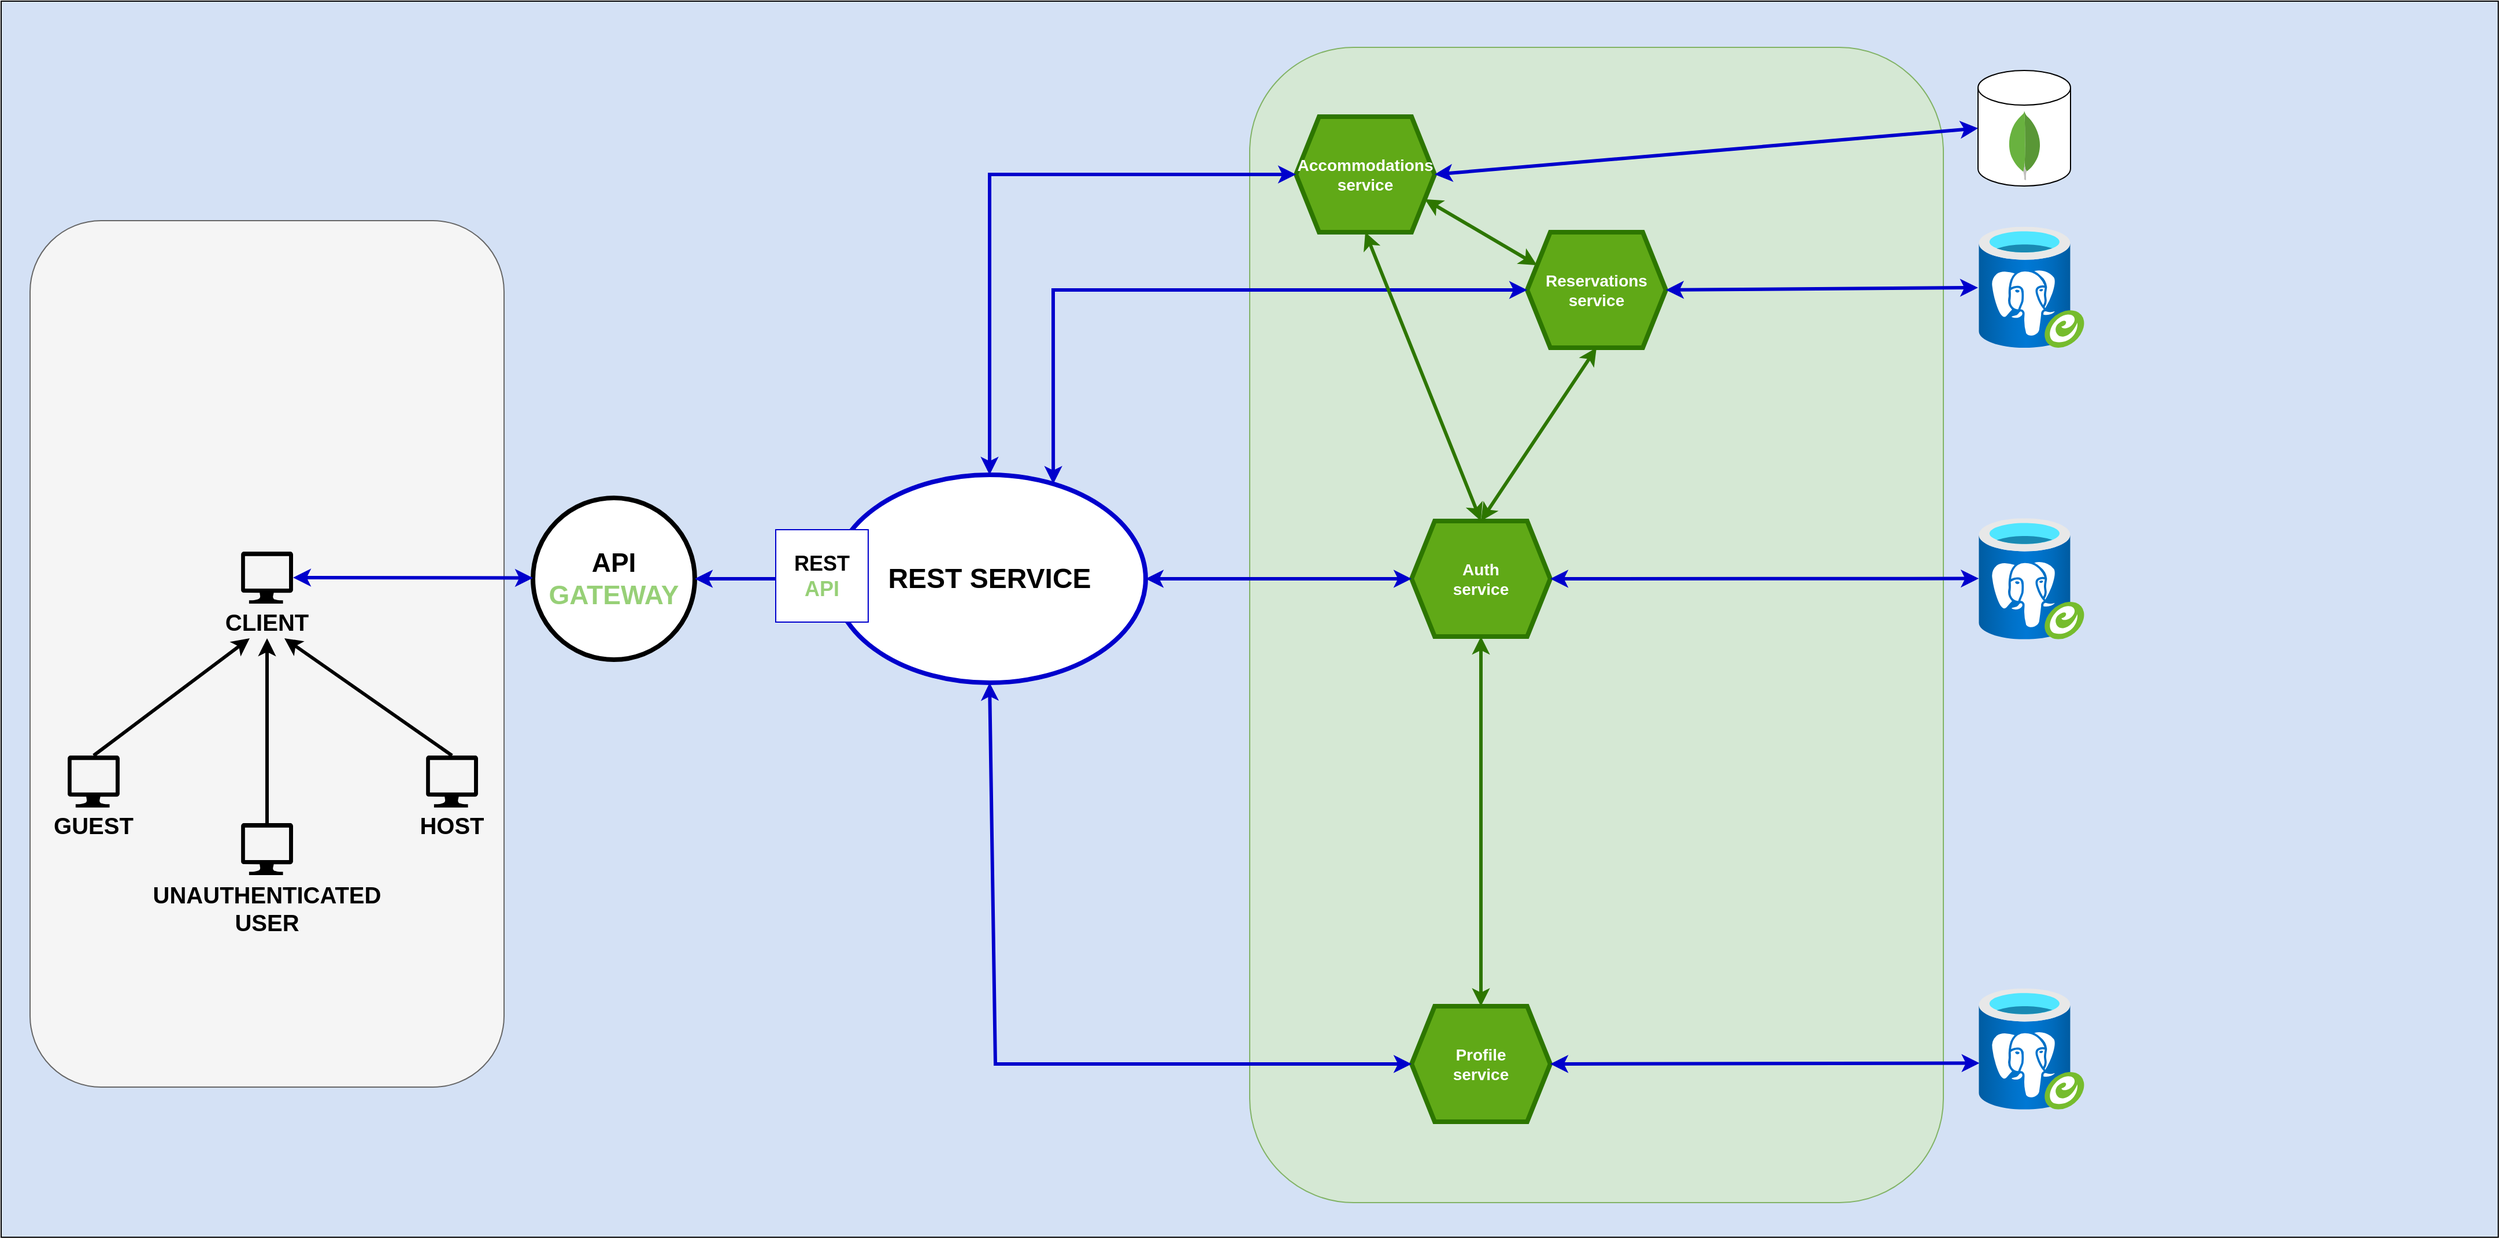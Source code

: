<mxfile version="22.0.2" type="device">
  <diagram name="Page-1" id="aZqTcHWdBRNuJLzUG_dm">
    <mxGraphModel dx="2846" dy="1505" grid="1" gridSize="10" guides="1" tooltips="1" connect="1" arrows="1" fold="1" page="1" pageScale="1" pageWidth="850" pageHeight="1100" math="0" shadow="0">
      <root>
        <mxCell id="0" />
        <mxCell id="1" parent="0" />
        <mxCell id="zURRKgwcUh4T0i38kErL-66" value="" style="rounded=0;whiteSpace=wrap;html=1;fillColor=#D4E1F5;" vertex="1" parent="1">
          <mxGeometry x="-10" y="10" width="2160" height="1070" as="geometry" />
        </mxCell>
        <mxCell id="zURRKgwcUh4T0i38kErL-105" value="" style="rounded=1;whiteSpace=wrap;html=1;fillColor=#f5f5f5;strokeColor=#666666;fontColor=#333333;" vertex="1" parent="1">
          <mxGeometry x="15" y="200" width="410" height="750" as="geometry" />
        </mxCell>
        <mxCell id="zURRKgwcUh4T0i38kErL-88" value="" style="rounded=1;whiteSpace=wrap;html=1;fillColor=#d5e8d4;strokeColor=#82b366;" vertex="1" parent="1">
          <mxGeometry x="1070" y="50" width="600" height="1000" as="geometry" />
        </mxCell>
        <mxCell id="zURRKgwcUh4T0i38kErL-3" value="" style="verticalLabelPosition=bottom;html=1;verticalAlign=top;align=center;strokeColor=none;fillColor=#000000;shape=mxgraph.azure.computer;pointerEvents=1;" vertex="1" parent="1">
          <mxGeometry x="197.5" y="486.5" width="45" height="45" as="geometry" />
        </mxCell>
        <mxCell id="zURRKgwcUh4T0i38kErL-11" value="Accommodations&lt;br style=&quot;font-size: 14px;&quot;&gt;service" style="shape=hexagon;perimeter=hexagonPerimeter2;whiteSpace=wrap;html=1;fixedSize=1;fillColor=#60a917;strokeColor=#2D7600;fontColor=#ffffff;strokeWidth=4;fontSize=14;fontStyle=1" vertex="1" parent="1">
          <mxGeometry x="1110" y="110" width="120" height="100" as="geometry" />
        </mxCell>
        <mxCell id="zURRKgwcUh4T0i38kErL-12" value="Auth&lt;br&gt;service" style="shape=hexagon;perimeter=hexagonPerimeter2;whiteSpace=wrap;html=1;fixedSize=1;fillColor=#60a917;strokeColor=#2D7600;fontColor=#ffffff;strokeWidth=4;fontSize=14;fontStyle=1" vertex="1" parent="1">
          <mxGeometry x="1210" y="460" width="120" height="100" as="geometry" />
        </mxCell>
        <mxCell id="zURRKgwcUh4T0i38kErL-43" value="Reservations&lt;br style=&quot;font-size: 14px;&quot;&gt;service" style="shape=hexagon;perimeter=hexagonPerimeter2;whiteSpace=wrap;html=1;fixedSize=1;fillColor=#60a917;strokeColor=#2D7600;fontColor=#ffffff;strokeWidth=4;fontSize=14;fontStyle=1" vertex="1" parent="1">
          <mxGeometry x="1310" y="210" width="120" height="100" as="geometry" />
        </mxCell>
        <mxCell id="zURRKgwcUh4T0i38kErL-45" value="Profile&lt;br style=&quot;font-size: 14px;&quot;&gt;service" style="shape=hexagon;perimeter=hexagonPerimeter2;whiteSpace=wrap;html=1;fixedSize=1;fillColor=#60a917;strokeColor=#2D7600;fontColor=#ffffff;strokeWidth=4;fontSize=14;fontStyle=1" vertex="1" parent="1">
          <mxGeometry x="1210" y="880" width="120" height="100" as="geometry" />
        </mxCell>
        <mxCell id="zURRKgwcUh4T0i38kErL-67" value="&lt;font style=&quot;font-size: 23px;&quot;&gt;&lt;b&gt;API&lt;br&gt;&lt;font color=&quot;#97d077&quot;&gt;GATEWAY&lt;/font&gt;&lt;br&gt;&lt;/b&gt;&lt;/font&gt;" style="ellipse;whiteSpace=wrap;html=1;aspect=fixed;strokeWidth=4;" vertex="1" parent="1">
          <mxGeometry x="450" y="440" width="140" height="140" as="geometry" />
        </mxCell>
        <mxCell id="zURRKgwcUh4T0i38kErL-71" value="" style="endArrow=classic;html=1;rounded=0;entryX=0;entryY=0.5;entryDx=0;entryDy=0;strokeWidth=3;exitX=0.5;exitY=0;exitDx=0;exitDy=0;strokeColor=#0000CC;startArrow=classic;startFill=1;" edge="1" parent="1" source="zURRKgwcUh4T0i38kErL-76" target="zURRKgwcUh4T0i38kErL-11">
          <mxGeometry width="50" height="50" relative="1" as="geometry">
            <mxPoint x="825" y="390.0" as="sourcePoint" />
            <mxPoint x="1040.3" y="240.0" as="targetPoint" />
            <Array as="points">
              <mxPoint x="845" y="160" />
            </Array>
          </mxGeometry>
        </mxCell>
        <mxCell id="zURRKgwcUh4T0i38kErL-72" value="" style="endArrow=classic;html=1;rounded=0;entryX=0;entryY=0.5;entryDx=0;entryDy=0;strokeWidth=3;exitX=0.704;exitY=0.044;exitDx=0;exitDy=0;exitPerimeter=0;strokeColor=#0000CC;startArrow=classic;startFill=1;" edge="1" parent="1" source="zURRKgwcUh4T0i38kErL-76" target="zURRKgwcUh4T0i38kErL-43">
          <mxGeometry width="50" height="50" relative="1" as="geometry">
            <mxPoint x="888.92" y="390.32" as="sourcePoint" />
            <mxPoint x="1200" y="270" as="targetPoint" />
            <Array as="points">
              <mxPoint x="900" y="260" />
            </Array>
          </mxGeometry>
        </mxCell>
        <mxCell id="zURRKgwcUh4T0i38kErL-73" value="" style="endArrow=classic;html=1;rounded=0;strokeWidth=3;exitX=1;exitY=0.5;exitDx=0;exitDy=0;entryX=0;entryY=0.5;entryDx=0;entryDy=0;strokeColor=#0000CC;startArrow=classic;startFill=1;" edge="1" parent="1" source="zURRKgwcUh4T0i38kErL-76" target="zURRKgwcUh4T0i38kErL-12">
          <mxGeometry width="50" height="50" relative="1" as="geometry">
            <mxPoint x="901.053" y="505.789" as="sourcePoint" />
            <mxPoint x="1580" y="530" as="targetPoint" />
          </mxGeometry>
        </mxCell>
        <mxCell id="zURRKgwcUh4T0i38kErL-76" value="&lt;b style=&quot;border-color: var(--border-color); font-size: 24px;&quot;&gt;REST SERVICE&lt;/b&gt;" style="ellipse;whiteSpace=wrap;html=1;strokeWidth=4;strokeColor=#0000CC;" vertex="1" parent="1">
          <mxGeometry x="710" y="420" width="270" height="180" as="geometry" />
        </mxCell>
        <mxCell id="zURRKgwcUh4T0i38kErL-80" value="" style="endArrow=classic;html=1;rounded=0;entryX=0;entryY=0.5;entryDx=0;entryDy=0;strokeWidth=3;exitX=0.5;exitY=1;exitDx=0;exitDy=0;strokeColor=#0000CC;startArrow=classic;startFill=1;" edge="1" parent="1" source="zURRKgwcUh4T0i38kErL-76" target="zURRKgwcUh4T0i38kErL-45">
          <mxGeometry width="50" height="50" relative="1" as="geometry">
            <mxPoint x="808" y="747" as="sourcePoint" />
            <mxPoint x="1210" y="690" as="targetPoint" />
            <Array as="points">
              <mxPoint x="850" y="930" />
            </Array>
          </mxGeometry>
        </mxCell>
        <mxCell id="zURRKgwcUh4T0i38kErL-82" value="" style="endArrow=classic;html=1;rounded=0;exitX=0.5;exitY=1;exitDx=0;exitDy=0;entryX=0.5;entryY=0;entryDx=0;entryDy=0;strokeWidth=3;strokeColor=#2D7600;fillColor=#60a917;startArrow=classic;startFill=1;endFill=1;" edge="1" parent="1" source="zURRKgwcUh4T0i38kErL-11" target="zURRKgwcUh4T0i38kErL-12">
          <mxGeometry width="50" height="50" relative="1" as="geometry">
            <mxPoint x="1160" y="230" as="sourcePoint" />
            <mxPoint x="1260" y="450" as="targetPoint" />
          </mxGeometry>
        </mxCell>
        <mxCell id="zURRKgwcUh4T0i38kErL-83" value="" style="endArrow=classic;html=1;rounded=0;exitX=1;exitY=0.75;exitDx=0;exitDy=0;entryX=0;entryY=0.25;entryDx=0;entryDy=0;strokeWidth=3;strokeColor=#2D7600;fillColor=#60a917;startArrow=classic;startFill=1;endFill=1;" edge="1" parent="1" source="zURRKgwcUh4T0i38kErL-11" target="zURRKgwcUh4T0i38kErL-43">
          <mxGeometry width="50" height="50" relative="1" as="geometry">
            <mxPoint x="1230" y="180" as="sourcePoint" />
            <mxPoint x="1330" y="400" as="targetPoint" />
          </mxGeometry>
        </mxCell>
        <mxCell id="zURRKgwcUh4T0i38kErL-84" value="" style="endArrow=classic;html=1;rounded=0;exitX=0.5;exitY=1;exitDx=0;exitDy=0;entryX=0.5;entryY=0;entryDx=0;entryDy=0;strokeWidth=3;strokeColor=#2D7600;fillColor=#60a917;startArrow=classic;startFill=1;endFill=1;" edge="1" parent="1" source="zURRKgwcUh4T0i38kErL-43" target="zURRKgwcUh4T0i38kErL-12">
          <mxGeometry width="50" height="50" relative="1" as="geometry">
            <mxPoint x="1360" y="380" as="sourcePoint" />
            <mxPoint x="1460" y="600" as="targetPoint" />
          </mxGeometry>
        </mxCell>
        <mxCell id="zURRKgwcUh4T0i38kErL-87" value="" style="endArrow=classic;html=1;rounded=0;exitX=0.5;exitY=1;exitDx=0;exitDy=0;entryX=0.5;entryY=0;entryDx=0;entryDy=0;strokeWidth=3;strokeColor=#2D7600;fillColor=#60a917;startArrow=classic;startFill=1;endFill=1;" edge="1" parent="1" source="zURRKgwcUh4T0i38kErL-12" target="zURRKgwcUh4T0i38kErL-45">
          <mxGeometry width="50" height="50" relative="1" as="geometry">
            <mxPoint x="1190" y="600" as="sourcePoint" />
            <mxPoint x="1290" y="820" as="targetPoint" />
          </mxGeometry>
        </mxCell>
        <mxCell id="zURRKgwcUh4T0i38kErL-89" value="&lt;font style=&quot;font-size: 20px;&quot;&gt;&lt;b&gt;CLIENT&lt;/b&gt;&lt;/font&gt;" style="text;html=1;strokeColor=none;fillColor=none;align=center;verticalAlign=middle;whiteSpace=wrap;rounded=0;" vertex="1" parent="1">
          <mxGeometry x="190" y="531.5" width="60" height="30" as="geometry" />
        </mxCell>
        <mxCell id="zURRKgwcUh4T0i38kErL-90" value="" style="endArrow=classic;html=1;rounded=0;strokeWidth=3;entryX=0;entryY=0.5;entryDx=0;entryDy=0;strokeColor=#0000CC;startArrow=classic;startFill=1;exitX=1;exitY=0.5;exitDx=0;exitDy=0;" edge="1" parent="1" source="zURRKgwcUh4T0i38kErL-67" target="zURRKgwcUh4T0i38kErL-76">
          <mxGeometry width="50" height="50" relative="1" as="geometry">
            <mxPoint x="590" y="350" as="sourcePoint" />
            <mxPoint x="720" y="350" as="targetPoint" />
          </mxGeometry>
        </mxCell>
        <mxCell id="zURRKgwcUh4T0i38kErL-70" value="&lt;font style=&quot;font-size: 18px;&quot;&gt;&lt;b&gt;REST &lt;font color=&quot;#97d077&quot;&gt;API&lt;/font&gt;&lt;/b&gt;&lt;/font&gt;" style="whiteSpace=wrap;html=1;aspect=fixed;strokeColor=#0000CC;" vertex="1" parent="1">
          <mxGeometry x="660" y="467.5" width="80" height="80" as="geometry" />
        </mxCell>
        <mxCell id="zURRKgwcUh4T0i38kErL-91" value="" style="verticalLabelPosition=bottom;html=1;verticalAlign=top;align=center;strokeColor=none;fillColor=#000000;shape=mxgraph.azure.computer;pointerEvents=1;" vertex="1" parent="1">
          <mxGeometry x="47.5" y="663" width="45" height="45" as="geometry" />
        </mxCell>
        <mxCell id="zURRKgwcUh4T0i38kErL-92" value="&lt;font style=&quot;font-size: 20px;&quot;&gt;&lt;b&gt;GUEST&lt;/b&gt;&lt;/font&gt;" style="text;html=1;strokeColor=none;fillColor=none;align=center;verticalAlign=middle;whiteSpace=wrap;rounded=0;" vertex="1" parent="1">
          <mxGeometry x="40" y="708" width="60" height="30" as="geometry" />
        </mxCell>
        <mxCell id="zURRKgwcUh4T0i38kErL-93" value="" style="verticalLabelPosition=bottom;html=1;verticalAlign=top;align=center;strokeColor=none;fillColor=#000000;shape=mxgraph.azure.computer;pointerEvents=1;" vertex="1" parent="1">
          <mxGeometry x="357.5" y="663" width="45" height="45" as="geometry" />
        </mxCell>
        <mxCell id="zURRKgwcUh4T0i38kErL-94" value="&lt;font style=&quot;font-size: 20px;&quot;&gt;&lt;b&gt;HOST&lt;/b&gt;&lt;/font&gt;" style="text;html=1;strokeColor=none;fillColor=none;align=center;verticalAlign=middle;whiteSpace=wrap;rounded=0;" vertex="1" parent="1">
          <mxGeometry x="350" y="708" width="60" height="30" as="geometry" />
        </mxCell>
        <mxCell id="zURRKgwcUh4T0i38kErL-96" value="&lt;font style=&quot;font-size: 20px;&quot;&gt;&lt;b&gt;UNAUTHENTICATED USER&lt;/b&gt;&lt;/font&gt;" style="text;html=1;strokeColor=none;fillColor=none;align=center;verticalAlign=middle;whiteSpace=wrap;rounded=0;" vertex="1" parent="1">
          <mxGeometry x="190" y="780" width="60" height="30" as="geometry" />
        </mxCell>
        <mxCell id="zURRKgwcUh4T0i38kErL-101" value="" style="verticalLabelPosition=bottom;html=1;verticalAlign=top;align=center;strokeColor=none;fillColor=#000000;shape=mxgraph.azure.computer;pointerEvents=1;" vertex="1" parent="1">
          <mxGeometry x="197.5" y="721.5" width="45" height="45" as="geometry" />
        </mxCell>
        <mxCell id="zURRKgwcUh4T0i38kErL-102" value="" style="endArrow=classic;html=1;rounded=0;strokeWidth=3;exitX=0.5;exitY=0;exitDx=0;exitDy=0;exitPerimeter=0;entryX=0.25;entryY=1;entryDx=0;entryDy=0;" edge="1" parent="1" source="zURRKgwcUh4T0i38kErL-91" target="zURRKgwcUh4T0i38kErL-89">
          <mxGeometry width="50" height="50" relative="1" as="geometry">
            <mxPoint x="92.5" y="640" as="sourcePoint" />
            <mxPoint x="142.5" y="590" as="targetPoint" />
          </mxGeometry>
        </mxCell>
        <mxCell id="zURRKgwcUh4T0i38kErL-103" value="" style="endArrow=classic;html=1;rounded=0;strokeWidth=3;entryX=0.5;entryY=1;entryDx=0;entryDy=0;exitX=0.5;exitY=0;exitDx=0;exitDy=0;exitPerimeter=0;" edge="1" parent="1" source="zURRKgwcUh4T0i38kErL-101" target="zURRKgwcUh4T0i38kErL-89">
          <mxGeometry width="50" height="50" relative="1" as="geometry">
            <mxPoint x="102.5" y="650" as="sourcePoint" />
            <mxPoint x="220" y="558" as="targetPoint" />
          </mxGeometry>
        </mxCell>
        <mxCell id="zURRKgwcUh4T0i38kErL-104" value="" style="endArrow=classic;html=1;rounded=0;strokeWidth=3;entryX=0.75;entryY=1;entryDx=0;entryDy=0;exitX=0.5;exitY=0;exitDx=0;exitDy=0;exitPerimeter=0;" edge="1" parent="1" source="zURRKgwcUh4T0i38kErL-93" target="zURRKgwcUh4T0i38kErL-89">
          <mxGeometry width="50" height="50" relative="1" as="geometry">
            <mxPoint x="112.5" y="660" as="sourcePoint" />
            <mxPoint x="230" y="568" as="targetPoint" />
          </mxGeometry>
        </mxCell>
        <mxCell id="zURRKgwcUh4T0i38kErL-106" value="" style="endArrow=classic;html=1;rounded=0;strokeWidth=3;entryX=0;entryY=0.5;entryDx=0;entryDy=0;strokeColor=#0000CC;startArrow=classic;startFill=1;exitX=1;exitY=0.5;exitDx=0;exitDy=0;exitPerimeter=0;" edge="1" parent="1" source="zURRKgwcUh4T0i38kErL-3">
          <mxGeometry width="50" height="50" relative="1" as="geometry">
            <mxPoint x="330" y="509.29" as="sourcePoint" />
            <mxPoint x="450" y="509.29" as="targetPoint" />
          </mxGeometry>
        </mxCell>
        <mxCell id="zURRKgwcUh4T0i38kErL-113" value="" style="endArrow=classic;html=1;rounded=0;strokeWidth=3;exitX=1;exitY=0.5;exitDx=0;exitDy=0;entryX=0;entryY=0.5;entryDx=0;entryDy=0;strokeColor=#0000CC;startArrow=classic;startFill=1;entryPerimeter=0;" edge="1" parent="1" source="zURRKgwcUh4T0i38kErL-11" target="zURRKgwcUh4T0i38kErL-109">
          <mxGeometry width="50" height="50" relative="1" as="geometry">
            <mxPoint x="1470" y="159.23" as="sourcePoint" />
            <mxPoint x="1700" y="159.23" as="targetPoint" />
          </mxGeometry>
        </mxCell>
        <mxCell id="zURRKgwcUh4T0i38kErL-114" value="" style="image;aspect=fixed;html=1;points=[];align=center;fontSize=12;image=img/lib/azure2/databases/Azure_Database_PostgreSQL_Server_Group.svg;" vertex="1" parent="1">
          <mxGeometry x="1700" y="457.62" width="92.45" height="104.77" as="geometry" />
        </mxCell>
        <mxCell id="zURRKgwcUh4T0i38kErL-116" value="" style="endArrow=classic;html=1;rounded=0;strokeWidth=3;exitX=1;exitY=0.5;exitDx=0;exitDy=0;entryX=0.007;entryY=0.498;entryDx=0;entryDy=0;strokeColor=#0000CC;startArrow=classic;startFill=1;entryPerimeter=0;" edge="1" parent="1" source="zURRKgwcUh4T0i38kErL-12" target="zURRKgwcUh4T0i38kErL-114">
          <mxGeometry width="50" height="50" relative="1" as="geometry">
            <mxPoint x="1320" y="420.77" as="sourcePoint" />
            <mxPoint x="1790" y="420" as="targetPoint" />
          </mxGeometry>
        </mxCell>
        <mxCell id="zURRKgwcUh4T0i38kErL-119" value="" style="endArrow=classic;html=1;rounded=0;strokeWidth=3;exitX=1;exitY=0.5;exitDx=0;exitDy=0;strokeColor=#0000CC;startArrow=classic;startFill=1;" edge="1" parent="1" source="zURRKgwcUh4T0i38kErL-43" target="zURRKgwcUh4T0i38kErL-122">
          <mxGeometry width="50" height="50" relative="1" as="geometry">
            <mxPoint x="1409" y="430" as="sourcePoint" />
            <mxPoint x="1700" y="260" as="targetPoint" />
          </mxGeometry>
        </mxCell>
        <mxCell id="zURRKgwcUh4T0i38kErL-121" value="" style="group" vertex="1" connectable="0" parent="1">
          <mxGeometry x="1700" y="70" width="80" height="100" as="geometry" />
        </mxCell>
        <mxCell id="zURRKgwcUh4T0i38kErL-109" value="" style="shape=cylinder3;whiteSpace=wrap;html=1;boundedLbl=1;backgroundOutline=1;size=15;" vertex="1" parent="zURRKgwcUh4T0i38kErL-121">
          <mxGeometry width="80" height="100" as="geometry" />
        </mxCell>
        <mxCell id="zURRKgwcUh4T0i38kErL-112" value="" style="dashed=0;outlineConnect=0;html=1;align=center;labelPosition=center;verticalLabelPosition=bottom;verticalAlign=top;shape=mxgraph.weblogos.mongodb" vertex="1" parent="zURRKgwcUh4T0i38kErL-121">
          <mxGeometry x="26" y="35" width="28.68" height="60" as="geometry" />
        </mxCell>
        <mxCell id="zURRKgwcUh4T0i38kErL-122" value="" style="image;aspect=fixed;html=1;points=[];align=center;fontSize=12;image=img/lib/azure2/databases/Azure_Database_PostgreSQL_Server_Group.svg;" vertex="1" parent="1">
          <mxGeometry x="1700" y="205.23" width="92.45" height="104.77" as="geometry" />
        </mxCell>
        <mxCell id="zURRKgwcUh4T0i38kErL-124" value="" style="endArrow=classic;html=1;rounded=0;strokeWidth=3;exitX=1;exitY=0.5;exitDx=0;exitDy=0;entryX=0.014;entryY=0.617;entryDx=0;entryDy=0;strokeColor=#0000CC;startArrow=classic;startFill=1;entryPerimeter=0;" edge="1" parent="1" source="zURRKgwcUh4T0i38kErL-45" target="zURRKgwcUh4T0i38kErL-125">
          <mxGeometry width="50" height="50" relative="1" as="geometry">
            <mxPoint x="1350" y="770" as="sourcePoint" />
            <mxPoint x="1721" y="770" as="targetPoint" />
          </mxGeometry>
        </mxCell>
        <mxCell id="zURRKgwcUh4T0i38kErL-125" value="" style="image;aspect=fixed;html=1;points=[];align=center;fontSize=12;image=img/lib/azure2/databases/Azure_Database_PostgreSQL_Server_Group.svg;" vertex="1" parent="1">
          <mxGeometry x="1700" y="864.61" width="92.45" height="104.77" as="geometry" />
        </mxCell>
      </root>
    </mxGraphModel>
  </diagram>
</mxfile>
